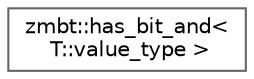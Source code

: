 digraph "Graphical Class Hierarchy"
{
 // LATEX_PDF_SIZE
  bgcolor="transparent";
  edge [fontname=Helvetica,fontsize=10,labelfontname=Helvetica,labelfontsize=10];
  node [fontname=Helvetica,fontsize=10,shape=box,height=0.2,width=0.4];
  rankdir="LR";
  Node0 [id="Node000000",label="zmbt::has_bit_and\<\l T::value_type \>",height=0.2,width=0.4,color="grey40", fillcolor="white", style="filled",URL="$structzmbt_1_1has__bit__and.html",tooltip=" "];
}

